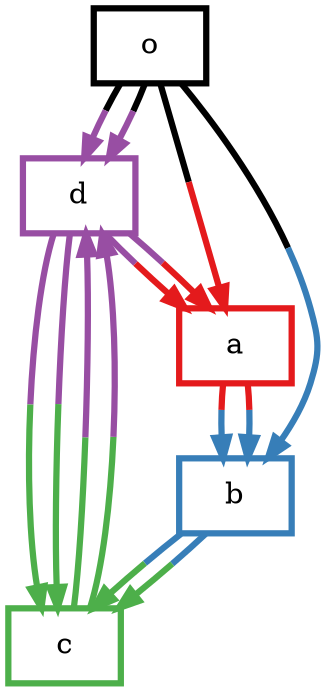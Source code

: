 digraph barS {
	{
		rank=same
	4 [shape=box,penwidth=3,colorscheme=set19,color=-579070576,label="o"]
	}
	{
		rank=same
	}
	3 [shape=box,penwidth=3,colorscheme=set19,color=4,label="d"]
	2 [shape=box,penwidth=3,colorscheme=set19,color=3,label="c"]
	1 [shape=box,penwidth=3,colorscheme=set19,color=2,label="b"]
	0 [shape=box,penwidth=3,colorscheme=set19,color=1,label="a"]
	4 -> 0 [penwidth=3,colorscheme=set19,color="-579070576;0.5:1"]
	4 -> 1 [penwidth=3,colorscheme=set19,color="-579070576;0.5:2"]
	4 -> 3 [penwidth=3,colorscheme=set19,color="-579070576;0.5:4"]
	4 -> 3 [penwidth=3,colorscheme=set19,color="-579070576;0.5:4"]
	3 -> 0 [penwidth=3,colorscheme=set19,color="4;0.5:1"]
	3 -> 2 [penwidth=3,colorscheme=set19,color="4;0.5:3"]
	3 -> 2 [penwidth=3,colorscheme=set19,color="4;0.5:3"]
	3 -> 0 [penwidth=3,colorscheme=set19,color="4;0.5:1"]
	2 -> 3 [penwidth=3,colorscheme=set19,color="3;0.5:4"]
	2 -> 3 [penwidth=3,colorscheme=set19,color="3;0.5:4"]
	1 -> 2 [penwidth=3,colorscheme=set19,color="2;0.5:3"]
	1 -> 2 [penwidth=3,colorscheme=set19,color="2;0.5:3"]
	0 -> 1 [penwidth=3,colorscheme=set19,color="1;0.5:2"]
	0 -> 1 [penwidth=3,colorscheme=set19,color="1;0.5:2"]
}
